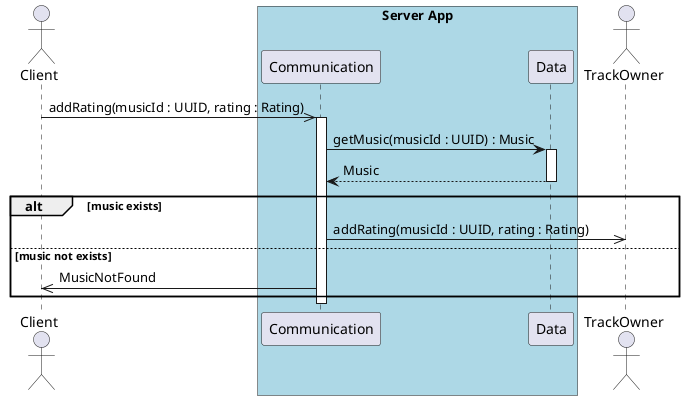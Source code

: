 @startuml 4.1 User add a rating to a music (server)

actor Client as client

box "Server App" #LightBlue
    participant Communication as com
    participant Data as data
end box

actor TrackOwner as owner

client ->> com : addRating(musicId : UUID, rating : Rating)

activate com

com -> data++ : getMusic(musicId : UUID) : Music
return Music

alt music exists
    com ->> owner : addRating(musicId : UUID, rating : Rating)
else music not exists
    com ->> client : MusicNotFound
end

deactivate com

@enduml